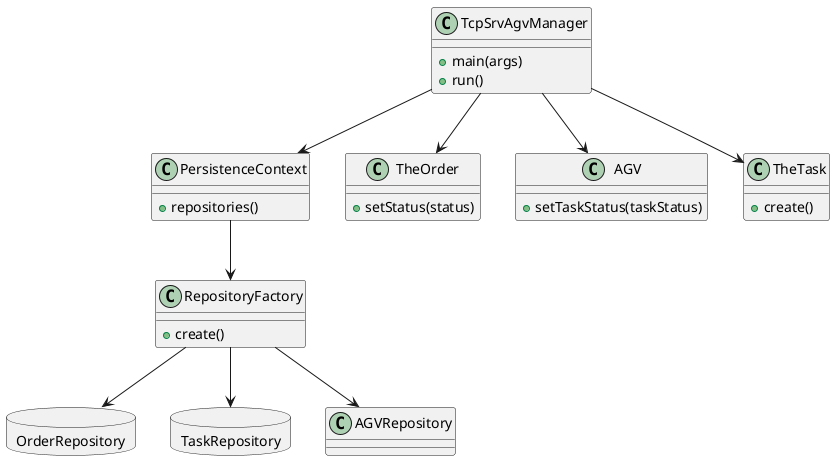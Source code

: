 @startuml

class TcpSrvAgvManager{
+main(args)
+run()
}

class PersistenceContext{
+repositories()
}

class RepositoryFactory{
+create()
}

database OrderRepository{
}

database TaskRepository{
}

class TheOrder{
+setStatus(status)
}

class AGV{
+setTaskStatus(taskStatus)
}

class TheTask{
+create()
}

TcpSrvAgvManager --> PersistenceContext

PersistenceContext --> RepositoryFactory

RepositoryFactory --> OrderRepository
RepositoryFactory --> AGVRepository
RepositoryFactory --> TaskRepository

TcpSrvAgvManager --> TheOrder
TcpSrvAgvManager --> AGV
TcpSrvAgvManager --> TheTask

@enduml
